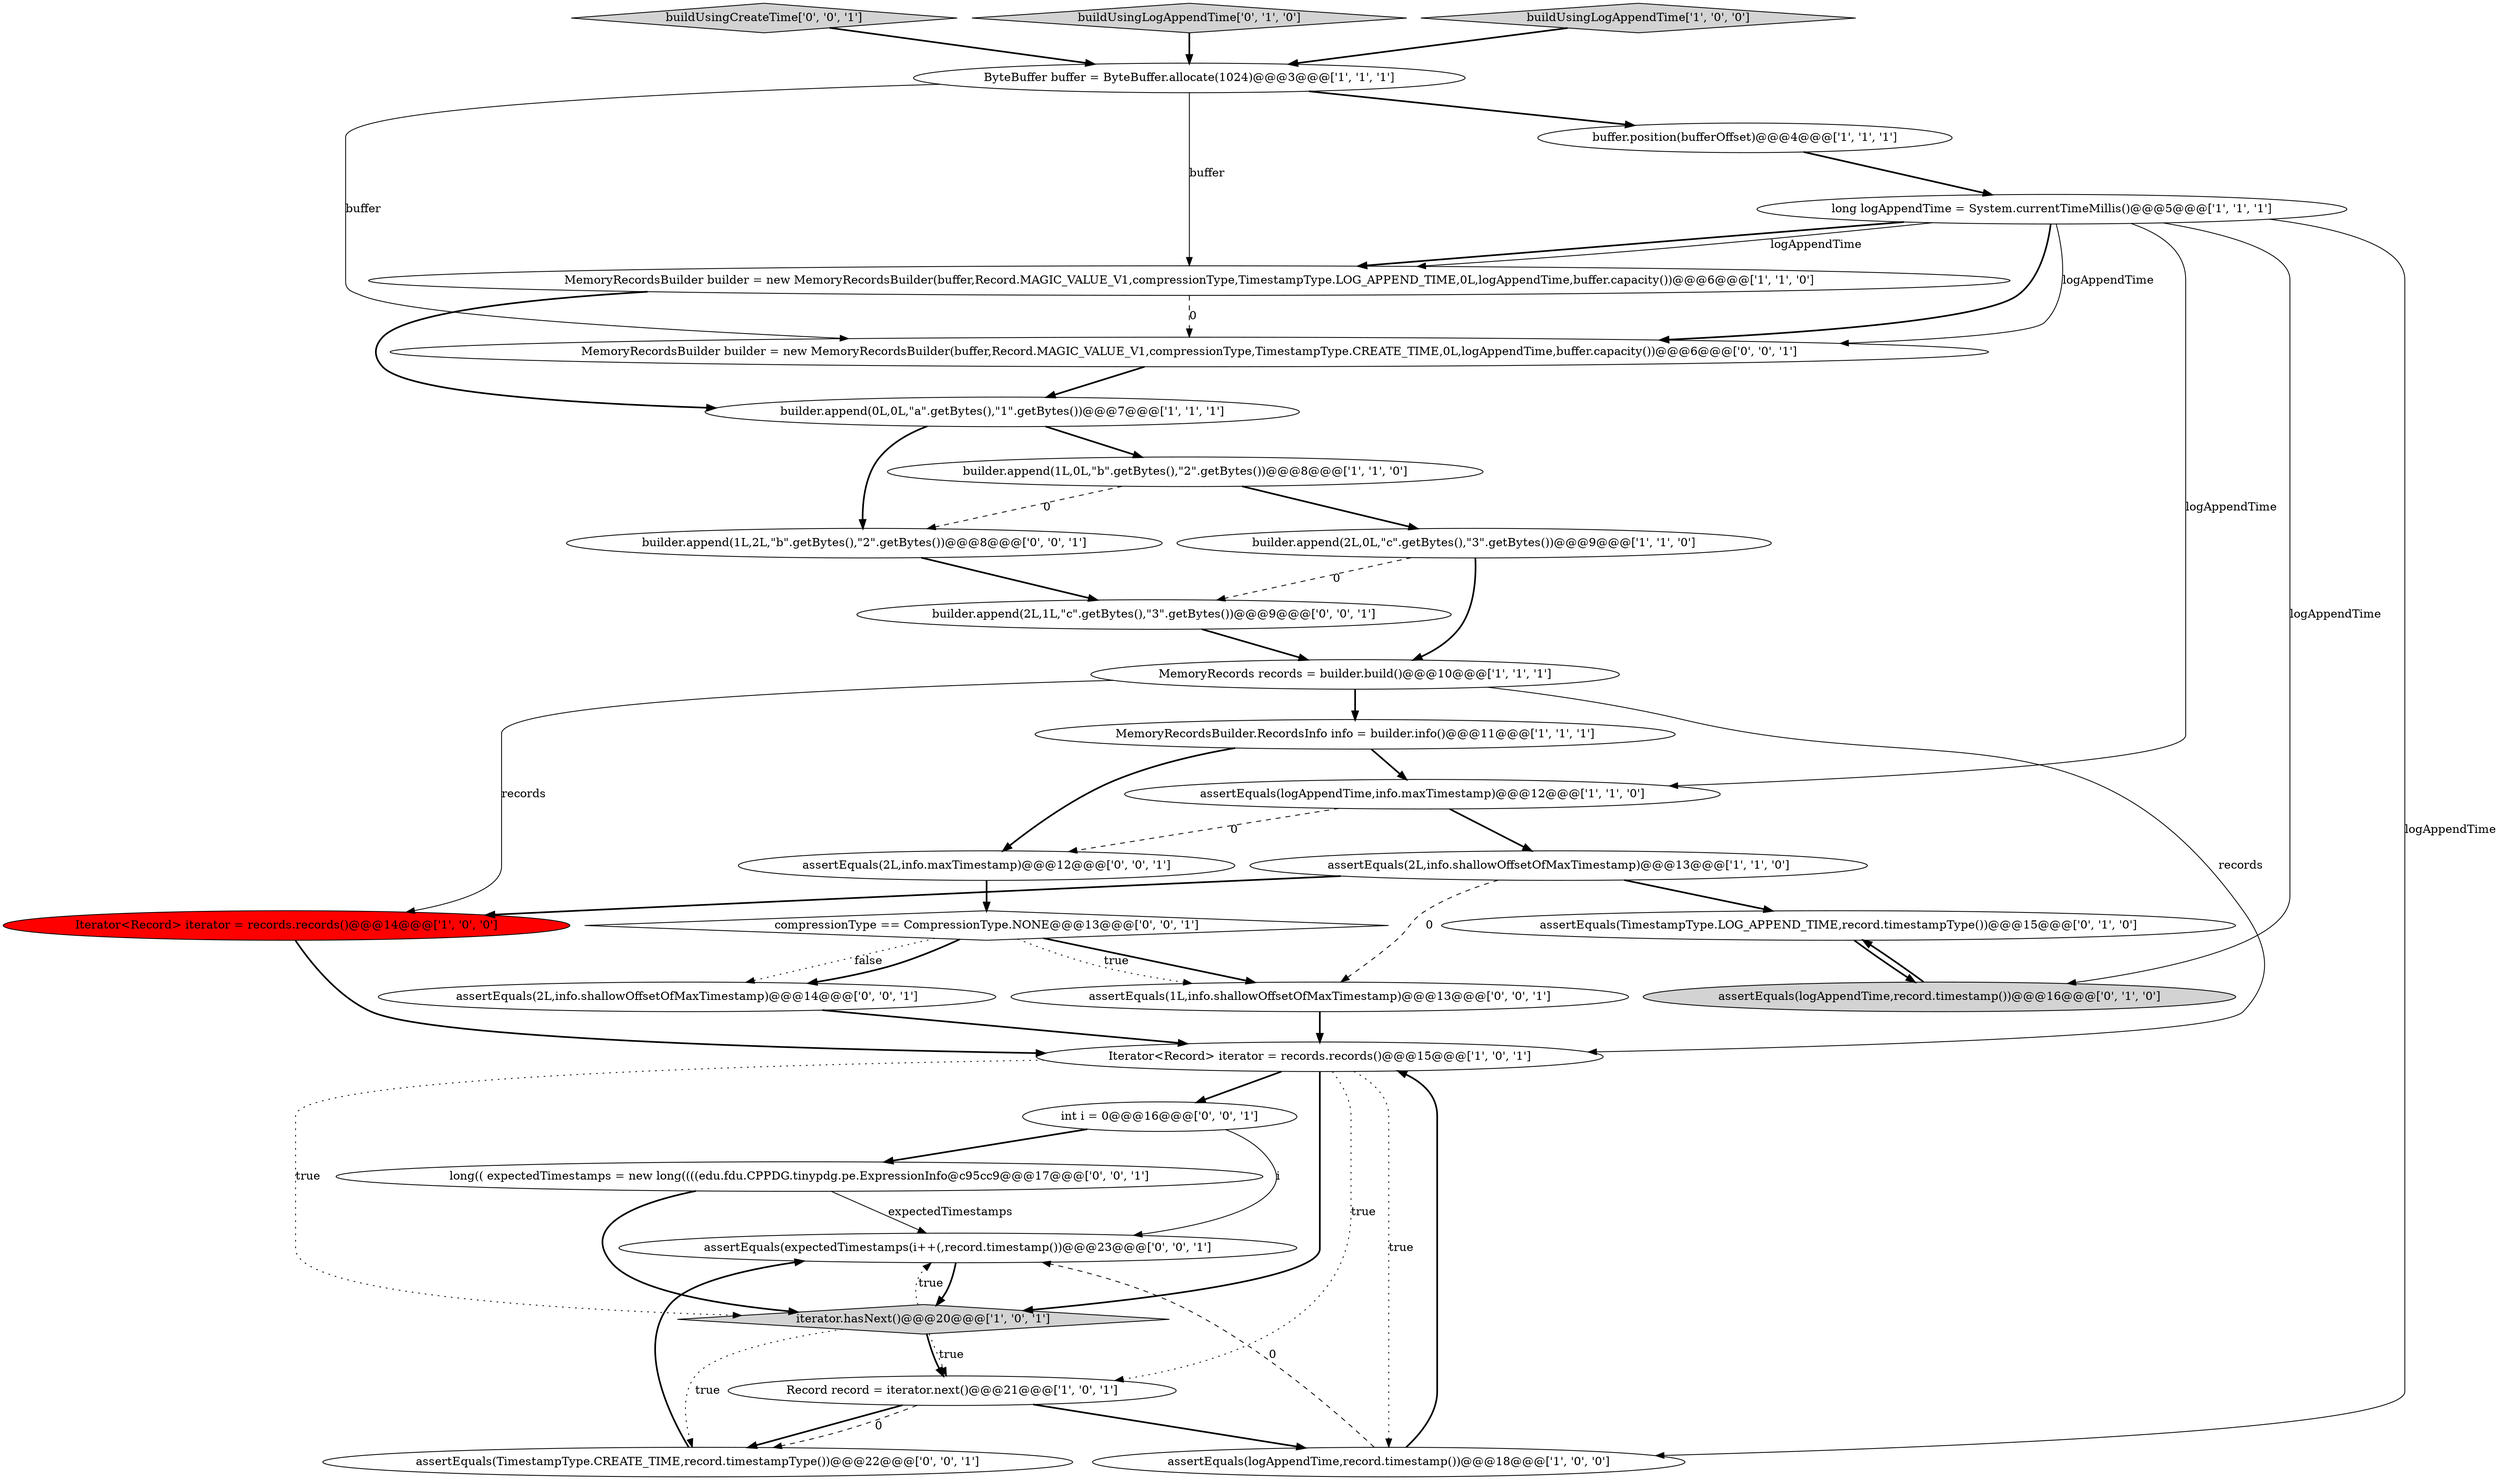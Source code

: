 digraph {
23 [style = filled, label = "assertEquals(2L,info.shallowOffsetOfMaxTimestamp)@@@14@@@['0', '0', '1']", fillcolor = white, shape = ellipse image = "AAA0AAABBB3BBB"];
25 [style = filled, label = "assertEquals(expectedTimestamps(i++(,record.timestamp())@@@23@@@['0', '0', '1']", fillcolor = white, shape = ellipse image = "AAA0AAABBB3BBB"];
22 [style = filled, label = "assertEquals(1L,info.shallowOffsetOfMaxTimestamp)@@@13@@@['0', '0', '1']", fillcolor = white, shape = ellipse image = "AAA0AAABBB3BBB"];
6 [style = filled, label = "Iterator<Record> iterator = records.records()@@@15@@@['1', '0', '1']", fillcolor = white, shape = ellipse image = "AAA0AAABBB1BBB"];
26 [style = filled, label = "buildUsingCreateTime['0', '0', '1']", fillcolor = lightgray, shape = diamond image = "AAA0AAABBB3BBB"];
4 [style = filled, label = "assertEquals(logAppendTime,info.maxTimestamp)@@@12@@@['1', '1', '0']", fillcolor = white, shape = ellipse image = "AAA0AAABBB1BBB"];
7 [style = filled, label = "buffer.position(bufferOffset)@@@4@@@['1', '1', '1']", fillcolor = white, shape = ellipse image = "AAA0AAABBB1BBB"];
29 [style = filled, label = "int i = 0@@@16@@@['0', '0', '1']", fillcolor = white, shape = ellipse image = "AAA0AAABBB3BBB"];
9 [style = filled, label = "iterator.hasNext()@@@20@@@['1', '0', '1']", fillcolor = lightgray, shape = diamond image = "AAA0AAABBB1BBB"];
2 [style = filled, label = "MemoryRecordsBuilder.RecordsInfo info = builder.info()@@@11@@@['1', '1', '1']", fillcolor = white, shape = ellipse image = "AAA0AAABBB1BBB"];
0 [style = filled, label = "assertEquals(2L,info.shallowOffsetOfMaxTimestamp)@@@13@@@['1', '1', '0']", fillcolor = white, shape = ellipse image = "AAA0AAABBB1BBB"];
16 [style = filled, label = "MemoryRecordsBuilder builder = new MemoryRecordsBuilder(buffer,Record.MAGIC_VALUE_V1,compressionType,TimestampType.LOG_APPEND_TIME,0L,logAppendTime,buffer.capacity())@@@6@@@['1', '1', '0']", fillcolor = white, shape = ellipse image = "AAA0AAABBB1BBB"];
10 [style = filled, label = "MemoryRecords records = builder.build()@@@10@@@['1', '1', '1']", fillcolor = white, shape = ellipse image = "AAA0AAABBB1BBB"];
27 [style = filled, label = "long(( expectedTimestamps = new long((((edu.fdu.CPPDG.tinypdg.pe.ExpressionInfo@c95cc9@@@17@@@['0', '0', '1']", fillcolor = white, shape = ellipse image = "AAA0AAABBB3BBB"];
21 [style = filled, label = "assertEquals(2L,info.maxTimestamp)@@@12@@@['0', '0', '1']", fillcolor = white, shape = ellipse image = "AAA0AAABBB3BBB"];
24 [style = filled, label = "assertEquals(TimestampType.CREATE_TIME,record.timestampType())@@@22@@@['0', '0', '1']", fillcolor = white, shape = ellipse image = "AAA0AAABBB3BBB"];
28 [style = filled, label = "builder.append(1L,2L,\"b\".getBytes(),\"2\".getBytes())@@@8@@@['0', '0', '1']", fillcolor = white, shape = ellipse image = "AAA0AAABBB3BBB"];
19 [style = filled, label = "buildUsingLogAppendTime['0', '1', '0']", fillcolor = lightgray, shape = diamond image = "AAA0AAABBB2BBB"];
31 [style = filled, label = "builder.append(2L,1L,\"c\".getBytes(),\"3\".getBytes())@@@9@@@['0', '0', '1']", fillcolor = white, shape = ellipse image = "AAA0AAABBB3BBB"];
15 [style = filled, label = "buildUsingLogAppendTime['1', '0', '0']", fillcolor = lightgray, shape = diamond image = "AAA0AAABBB1BBB"];
30 [style = filled, label = "MemoryRecordsBuilder builder = new MemoryRecordsBuilder(buffer,Record.MAGIC_VALUE_V1,compressionType,TimestampType.CREATE_TIME,0L,logAppendTime,buffer.capacity())@@@6@@@['0', '0', '1']", fillcolor = white, shape = ellipse image = "AAA0AAABBB3BBB"];
20 [style = filled, label = "compressionType == CompressionType.NONE@@@13@@@['0', '0', '1']", fillcolor = white, shape = diamond image = "AAA0AAABBB3BBB"];
5 [style = filled, label = "long logAppendTime = System.currentTimeMillis()@@@5@@@['1', '1', '1']", fillcolor = white, shape = ellipse image = "AAA0AAABBB1BBB"];
12 [style = filled, label = "builder.append(0L,0L,\"a\".getBytes(),\"1\".getBytes())@@@7@@@['1', '1', '1']", fillcolor = white, shape = ellipse image = "AAA0AAABBB1BBB"];
13 [style = filled, label = "builder.append(2L,0L,\"c\".getBytes(),\"3\".getBytes())@@@9@@@['1', '1', '0']", fillcolor = white, shape = ellipse image = "AAA0AAABBB1BBB"];
11 [style = filled, label = "assertEquals(logAppendTime,record.timestamp())@@@18@@@['1', '0', '0']", fillcolor = white, shape = ellipse image = "AAA0AAABBB1BBB"];
18 [style = filled, label = "assertEquals(TimestampType.LOG_APPEND_TIME,record.timestampType())@@@15@@@['0', '1', '0']", fillcolor = white, shape = ellipse image = "AAA0AAABBB2BBB"];
3 [style = filled, label = "ByteBuffer buffer = ByteBuffer.allocate(1024)@@@3@@@['1', '1', '1']", fillcolor = white, shape = ellipse image = "AAA0AAABBB1BBB"];
17 [style = filled, label = "assertEquals(logAppendTime,record.timestamp())@@@16@@@['0', '1', '0']", fillcolor = lightgray, shape = ellipse image = "AAA0AAABBB2BBB"];
1 [style = filled, label = "Record record = iterator.next()@@@21@@@['1', '0', '1']", fillcolor = white, shape = ellipse image = "AAA0AAABBB1BBB"];
8 [style = filled, label = "builder.append(1L,0L,\"b\".getBytes(),\"2\".getBytes())@@@8@@@['1', '1', '0']", fillcolor = white, shape = ellipse image = "AAA0AAABBB1BBB"];
14 [style = filled, label = "Iterator<Record> iterator = records.records()@@@14@@@['1', '0', '0']", fillcolor = red, shape = ellipse image = "AAA1AAABBB1BBB"];
13->10 [style = bold, label=""];
3->16 [style = solid, label="buffer"];
5->4 [style = solid, label="logAppendTime"];
12->28 [style = bold, label=""];
26->3 [style = bold, label=""];
28->31 [style = bold, label=""];
11->6 [style = bold, label=""];
27->9 [style = bold, label=""];
25->9 [style = bold, label=""];
29->25 [style = solid, label="i"];
6->1 [style = dotted, label="true"];
18->17 [style = bold, label=""];
8->28 [style = dashed, label="0"];
20->23 [style = dotted, label="false"];
15->3 [style = bold, label=""];
4->21 [style = dashed, label="0"];
2->4 [style = bold, label=""];
5->11 [style = solid, label="logAppendTime"];
0->22 [style = dashed, label="0"];
6->29 [style = bold, label=""];
1->11 [style = bold, label=""];
4->0 [style = bold, label=""];
20->22 [style = bold, label=""];
9->25 [style = dotted, label="true"];
5->16 [style = bold, label=""];
3->30 [style = solid, label="buffer"];
29->27 [style = bold, label=""];
7->5 [style = bold, label=""];
0->14 [style = bold, label=""];
30->12 [style = bold, label=""];
9->24 [style = dotted, label="true"];
21->20 [style = bold, label=""];
20->23 [style = bold, label=""];
13->31 [style = dashed, label="0"];
16->30 [style = dashed, label="0"];
3->7 [style = bold, label=""];
27->25 [style = solid, label="expectedTimestamps"];
6->9 [style = dotted, label="true"];
31->10 [style = bold, label=""];
12->8 [style = bold, label=""];
2->21 [style = bold, label=""];
1->24 [style = bold, label=""];
23->6 [style = bold, label=""];
24->25 [style = bold, label=""];
1->24 [style = dashed, label="0"];
9->1 [style = dotted, label="true"];
11->25 [style = dashed, label="0"];
5->30 [style = solid, label="logAppendTime"];
10->14 [style = solid, label="records"];
5->17 [style = solid, label="logAppendTime"];
0->18 [style = bold, label=""];
5->16 [style = solid, label="logAppendTime"];
10->2 [style = bold, label=""];
20->22 [style = dotted, label="true"];
5->30 [style = bold, label=""];
10->6 [style = solid, label="records"];
6->11 [style = dotted, label="true"];
6->9 [style = bold, label=""];
9->1 [style = bold, label=""];
16->12 [style = bold, label=""];
19->3 [style = bold, label=""];
14->6 [style = bold, label=""];
17->18 [style = bold, label=""];
8->13 [style = bold, label=""];
22->6 [style = bold, label=""];
}
